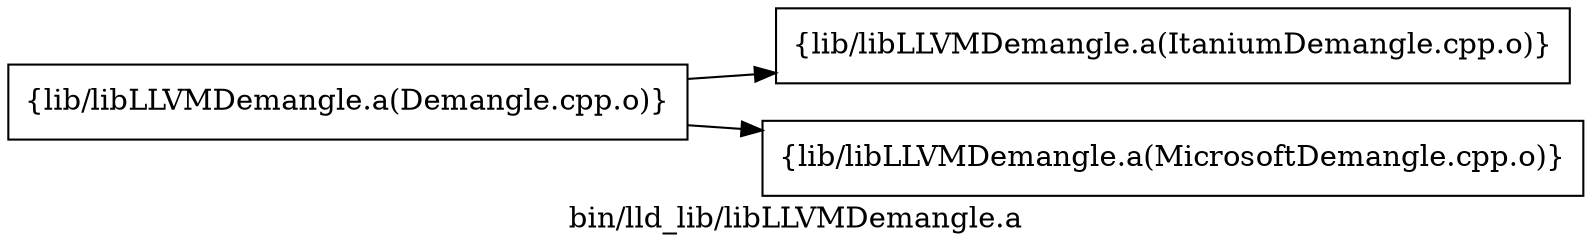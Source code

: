 digraph "bin/lld_lib/libLLVMDemangle.a" {
	label="bin/lld_lib/libLLVMDemangle.a";
	rankdir=LR;
	{ rank=same; Node0x55fd7b811218;  }

	Node0x55fd7b811218 [shape=record,shape=box,group=0,label="{lib/libLLVMDemangle.a(Demangle.cpp.o)}"];
	Node0x55fd7b811218 -> Node0x55fd7b80e798;
	Node0x55fd7b811218 -> Node0x55fd7b80e0b8;
	Node0x55fd7b80e798 [shape=record,shape=box,group=0,label="{lib/libLLVMDemangle.a(ItaniumDemangle.cpp.o)}"];
	Node0x55fd7b80e0b8 [shape=record,shape=box,group=0,label="{lib/libLLVMDemangle.a(MicrosoftDemangle.cpp.o)}"];
}
